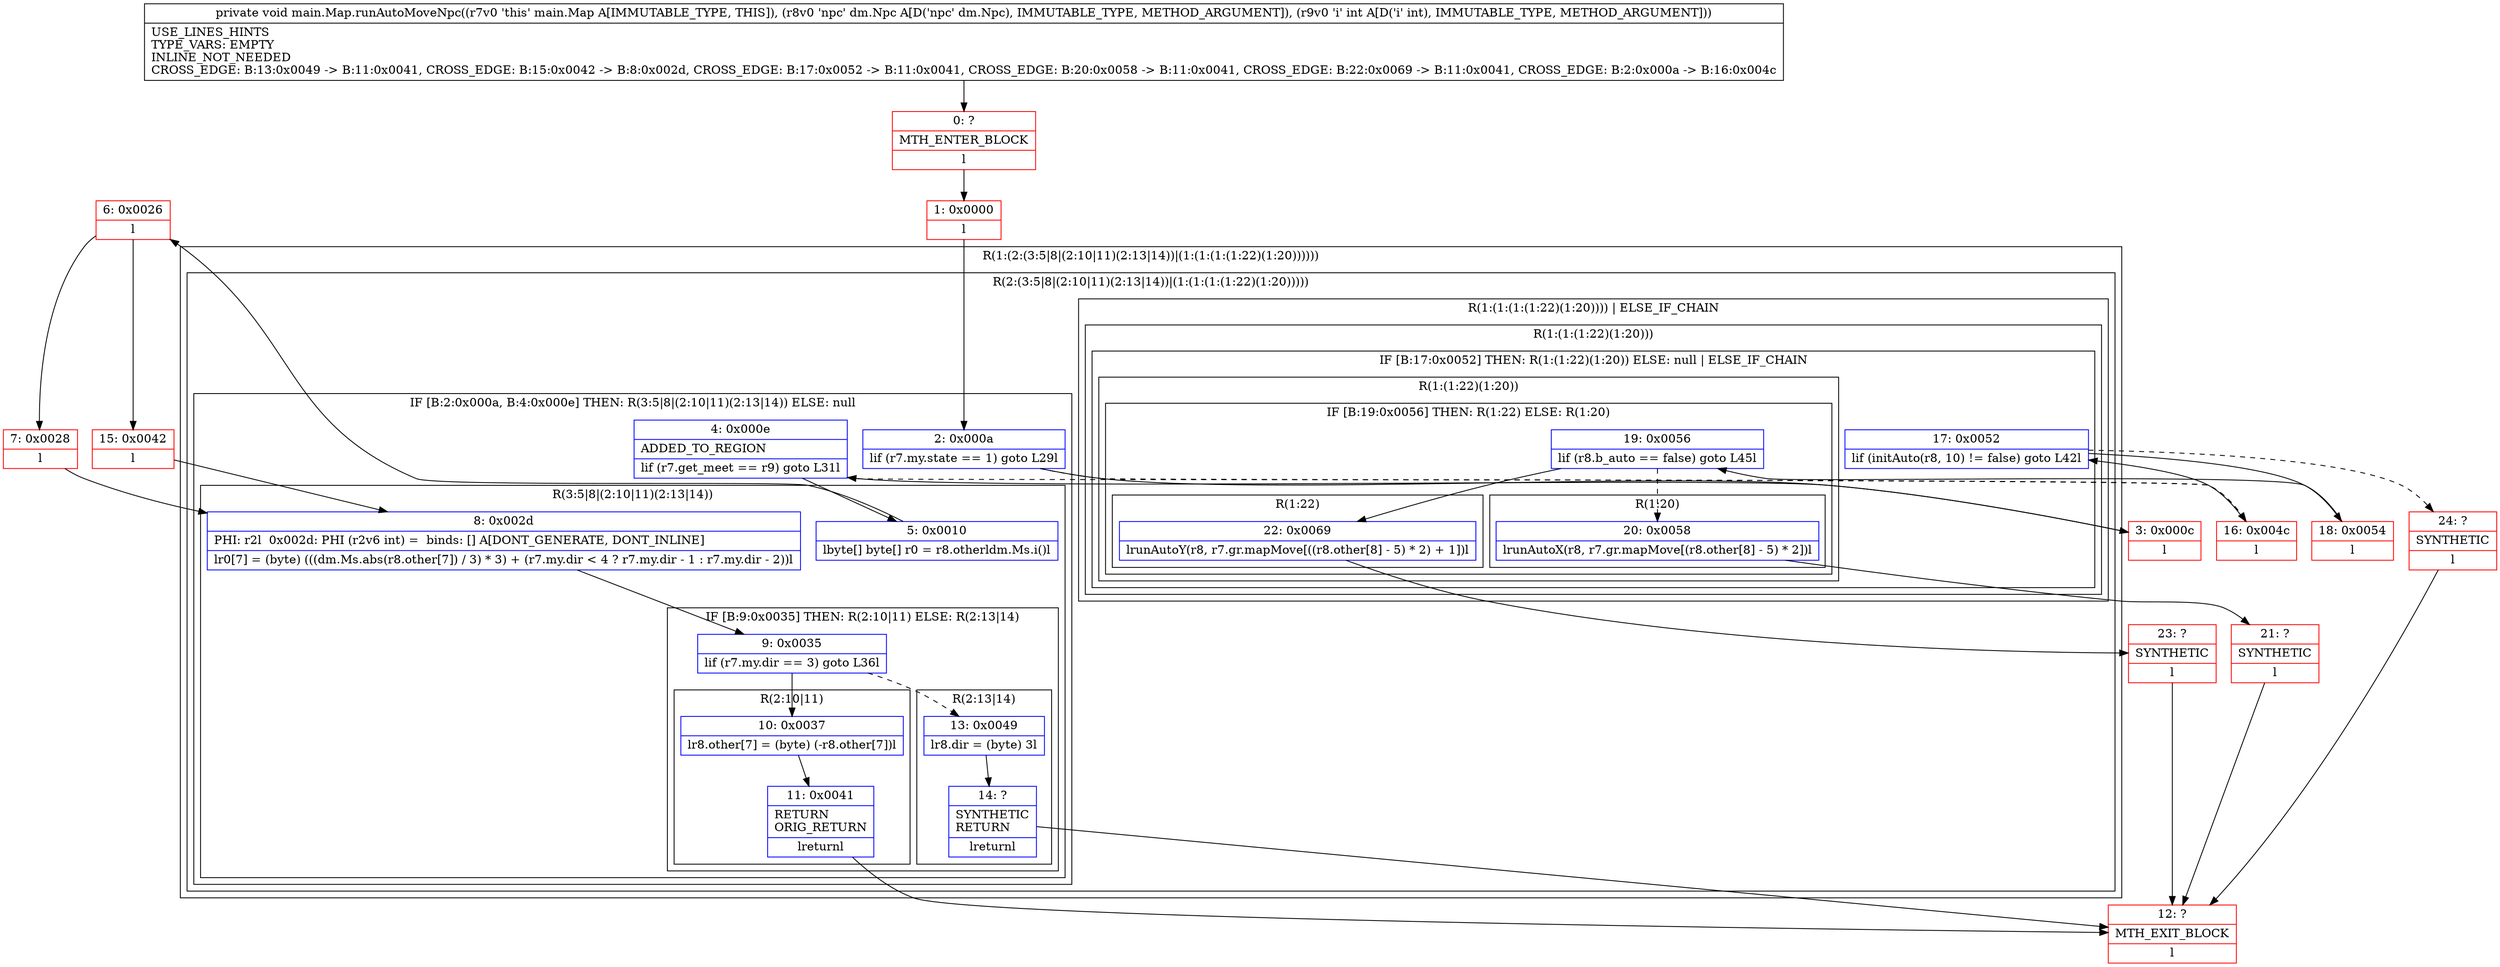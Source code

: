 digraph "CFG formain.Map.runAutoMoveNpc(Ldm\/Npc;I)V" {
subgraph cluster_Region_1090682917 {
label = "R(1:(2:(3:5|8|(2:10|11)(2:13|14))|(1:(1:(1:(1:22)(1:20))))))";
node [shape=record,color=blue];
subgraph cluster_Region_1633415590 {
label = "R(2:(3:5|8|(2:10|11)(2:13|14))|(1:(1:(1:(1:22)(1:20)))))";
node [shape=record,color=blue];
subgraph cluster_IfRegion_1606575368 {
label = "IF [B:2:0x000a, B:4:0x000e] THEN: R(3:5|8|(2:10|11)(2:13|14)) ELSE: null";
node [shape=record,color=blue];
Node_2 [shape=record,label="{2\:\ 0x000a|lif (r7.my.state == 1) goto L29l}"];
Node_4 [shape=record,label="{4\:\ 0x000e|ADDED_TO_REGION\l|lif (r7.get_meet == r9) goto L31l}"];
subgraph cluster_Region_1339363837 {
label = "R(3:5|8|(2:10|11)(2:13|14))";
node [shape=record,color=blue];
Node_5 [shape=record,label="{5\:\ 0x0010|lbyte[] byte[] r0 = r8.otherldm.Ms.i()l}"];
Node_8 [shape=record,label="{8\:\ 0x002d|PHI: r2l  0x002d: PHI (r2v6 int) =  binds: [] A[DONT_GENERATE, DONT_INLINE]\l|lr0[7] = (byte) (((dm.Ms.abs(r8.other[7]) \/ 3) * 3) + (r7.my.dir \< 4 ? r7.my.dir \- 1 : r7.my.dir \- 2))l}"];
subgraph cluster_IfRegion_1173914909 {
label = "IF [B:9:0x0035] THEN: R(2:10|11) ELSE: R(2:13|14)";
node [shape=record,color=blue];
Node_9 [shape=record,label="{9\:\ 0x0035|lif (r7.my.dir == 3) goto L36l}"];
subgraph cluster_Region_279848495 {
label = "R(2:10|11)";
node [shape=record,color=blue];
Node_10 [shape=record,label="{10\:\ 0x0037|lr8.other[7] = (byte) (\-r8.other[7])l}"];
Node_11 [shape=record,label="{11\:\ 0x0041|RETURN\lORIG_RETURN\l|lreturnl}"];
}
subgraph cluster_Region_784741213 {
label = "R(2:13|14)";
node [shape=record,color=blue];
Node_13 [shape=record,label="{13\:\ 0x0049|lr8.dir = (byte) 3l}"];
Node_14 [shape=record,label="{14\:\ ?|SYNTHETIC\lRETURN\l|lreturnl}"];
}
}
}
}
subgraph cluster_Region_1650518440 {
label = "R(1:(1:(1:(1:22)(1:20)))) | ELSE_IF_CHAIN\l";
node [shape=record,color=blue];
subgraph cluster_Region_1664174228 {
label = "R(1:(1:(1:22)(1:20)))";
node [shape=record,color=blue];
subgraph cluster_IfRegion_47154563 {
label = "IF [B:17:0x0052] THEN: R(1:(1:22)(1:20)) ELSE: null | ELSE_IF_CHAIN\l";
node [shape=record,color=blue];
Node_17 [shape=record,label="{17\:\ 0x0052|lif (initAuto(r8, 10) != false) goto L42l}"];
subgraph cluster_Region_487326300 {
label = "R(1:(1:22)(1:20))";
node [shape=record,color=blue];
subgraph cluster_IfRegion_2026149372 {
label = "IF [B:19:0x0056] THEN: R(1:22) ELSE: R(1:20)";
node [shape=record,color=blue];
Node_19 [shape=record,label="{19\:\ 0x0056|lif (r8.b_auto == false) goto L45l}"];
subgraph cluster_Region_290981784 {
label = "R(1:22)";
node [shape=record,color=blue];
Node_22 [shape=record,label="{22\:\ 0x0069|lrunAutoY(r8, r7.gr.mapMove[((r8.other[8] \- 5) * 2) + 1])l}"];
}
subgraph cluster_Region_1875209133 {
label = "R(1:20)";
node [shape=record,color=blue];
Node_20 [shape=record,label="{20\:\ 0x0058|lrunAutoX(r8, r7.gr.mapMove[(r8.other[8] \- 5) * 2])l}"];
}
}
}
}
}
}
}
}
Node_0 [shape=record,color=red,label="{0\:\ ?|MTH_ENTER_BLOCK\l|l}"];
Node_1 [shape=record,color=red,label="{1\:\ 0x0000|l}"];
Node_3 [shape=record,color=red,label="{3\:\ 0x000c|l}"];
Node_6 [shape=record,color=red,label="{6\:\ 0x0026|l}"];
Node_7 [shape=record,color=red,label="{7\:\ 0x0028|l}"];
Node_12 [shape=record,color=red,label="{12\:\ ?|MTH_EXIT_BLOCK\l|l}"];
Node_15 [shape=record,color=red,label="{15\:\ 0x0042|l}"];
Node_16 [shape=record,color=red,label="{16\:\ 0x004c|l}"];
Node_18 [shape=record,color=red,label="{18\:\ 0x0054|l}"];
Node_21 [shape=record,color=red,label="{21\:\ ?|SYNTHETIC\l|l}"];
Node_23 [shape=record,color=red,label="{23\:\ ?|SYNTHETIC\l|l}"];
Node_24 [shape=record,color=red,label="{24\:\ ?|SYNTHETIC\l|l}"];
MethodNode[shape=record,label="{private void main.Map.runAutoMoveNpc((r7v0 'this' main.Map A[IMMUTABLE_TYPE, THIS]), (r8v0 'npc' dm.Npc A[D('npc' dm.Npc), IMMUTABLE_TYPE, METHOD_ARGUMENT]), (r9v0 'i' int A[D('i' int), IMMUTABLE_TYPE, METHOD_ARGUMENT]))  | USE_LINES_HINTS\lTYPE_VARS: EMPTY\lINLINE_NOT_NEEDED\lCROSS_EDGE: B:13:0x0049 \-\> B:11:0x0041, CROSS_EDGE: B:15:0x0042 \-\> B:8:0x002d, CROSS_EDGE: B:17:0x0052 \-\> B:11:0x0041, CROSS_EDGE: B:20:0x0058 \-\> B:11:0x0041, CROSS_EDGE: B:22:0x0069 \-\> B:11:0x0041, CROSS_EDGE: B:2:0x000a \-\> B:16:0x004c\l}"];
MethodNode -> Node_0;
Node_2 -> Node_3;
Node_2 -> Node_16[style=dashed];
Node_4 -> Node_5;
Node_4 -> Node_16[style=dashed];
Node_5 -> Node_6;
Node_8 -> Node_9;
Node_9 -> Node_10;
Node_9 -> Node_13[style=dashed];
Node_10 -> Node_11;
Node_11 -> Node_12;
Node_13 -> Node_14;
Node_14 -> Node_12;
Node_17 -> Node_18;
Node_17 -> Node_24[style=dashed];
Node_19 -> Node_20[style=dashed];
Node_19 -> Node_22;
Node_22 -> Node_23;
Node_20 -> Node_21;
Node_0 -> Node_1;
Node_1 -> Node_2;
Node_3 -> Node_4;
Node_6 -> Node_7;
Node_6 -> Node_15;
Node_7 -> Node_8;
Node_15 -> Node_8;
Node_16 -> Node_17;
Node_18 -> Node_19;
Node_21 -> Node_12;
Node_23 -> Node_12;
Node_24 -> Node_12;
}

